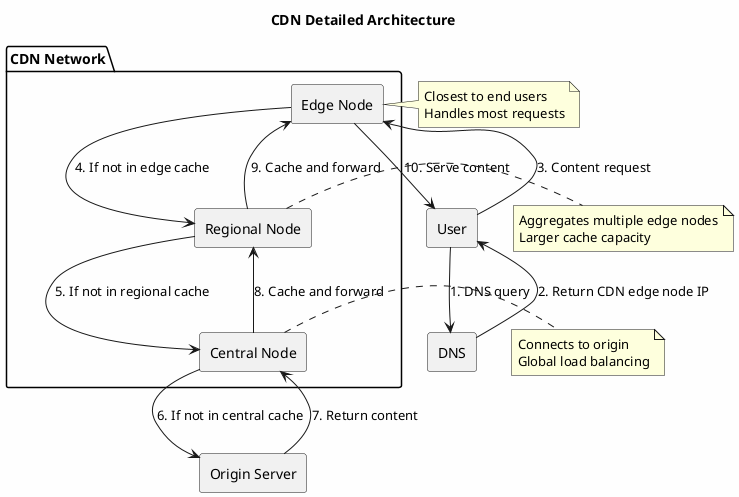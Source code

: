 @startuml CDN Detailed Architecture
!define RECTANGLE class

skinparam backgroundColor #FEFEFE
skinparam handwritten false
skinparam defaultFontName Arial

title CDN Detailed Architecture

rectangle "User" as user
rectangle "DNS" as dns

package "CDN Network" {
    rectangle "Edge Node" as edge
    rectangle "Regional Node" as regional
    rectangle "Central Node" as central
}

rectangle "Origin Server" as origin

user --> dns : 1. DNS query
dns --> user : 2. Return CDN edge node IP
user --> edge : 3. Content request
edge --> regional : 4. If not in edge cache
regional --> central : 5. If not in regional cache
central --> origin : 6. If not in central cache
origin --> central : 7. Return content
central --> regional : 8. Cache and forward
regional --> edge : 9. Cache and forward
edge --> user : 10. Serve content

note right of edge : Closest to end users\nHandles most requests
note right of regional : Aggregates multiple edge nodes\nLarger cache capacity
note right of central : Connects to origin\nGlobal load balancing

@enduml
